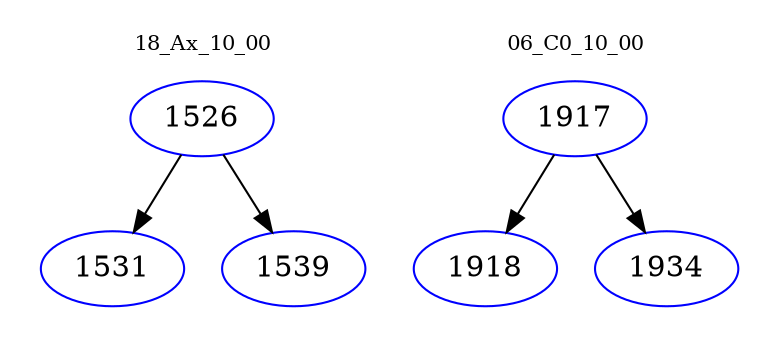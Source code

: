 digraph{
subgraph cluster_0 {
color = white
label = "18_Ax_10_00";
fontsize=10;
T0_1526 [label="1526", color="blue"]
T0_1526 -> T0_1531 [color="black"]
T0_1531 [label="1531", color="blue"]
T0_1526 -> T0_1539 [color="black"]
T0_1539 [label="1539", color="blue"]
}
subgraph cluster_1 {
color = white
label = "06_C0_10_00";
fontsize=10;
T1_1917 [label="1917", color="blue"]
T1_1917 -> T1_1918 [color="black"]
T1_1918 [label="1918", color="blue"]
T1_1917 -> T1_1934 [color="black"]
T1_1934 [label="1934", color="blue"]
}
}
